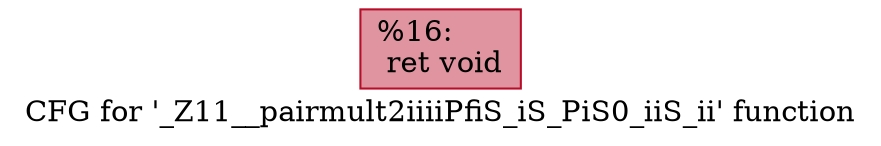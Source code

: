 digraph "CFG for '_Z11__pairmult2iiiiPfiS_iS_PiS0_iiS_ii' function" {
	label="CFG for '_Z11__pairmult2iiiiPfiS_iS_PiS0_iiS_ii' function";

	Node0x5687d80 [shape=record,color="#b70d28ff", style=filled, fillcolor="#b70d2870",label="{%16:\l  ret void\l}"];
}
